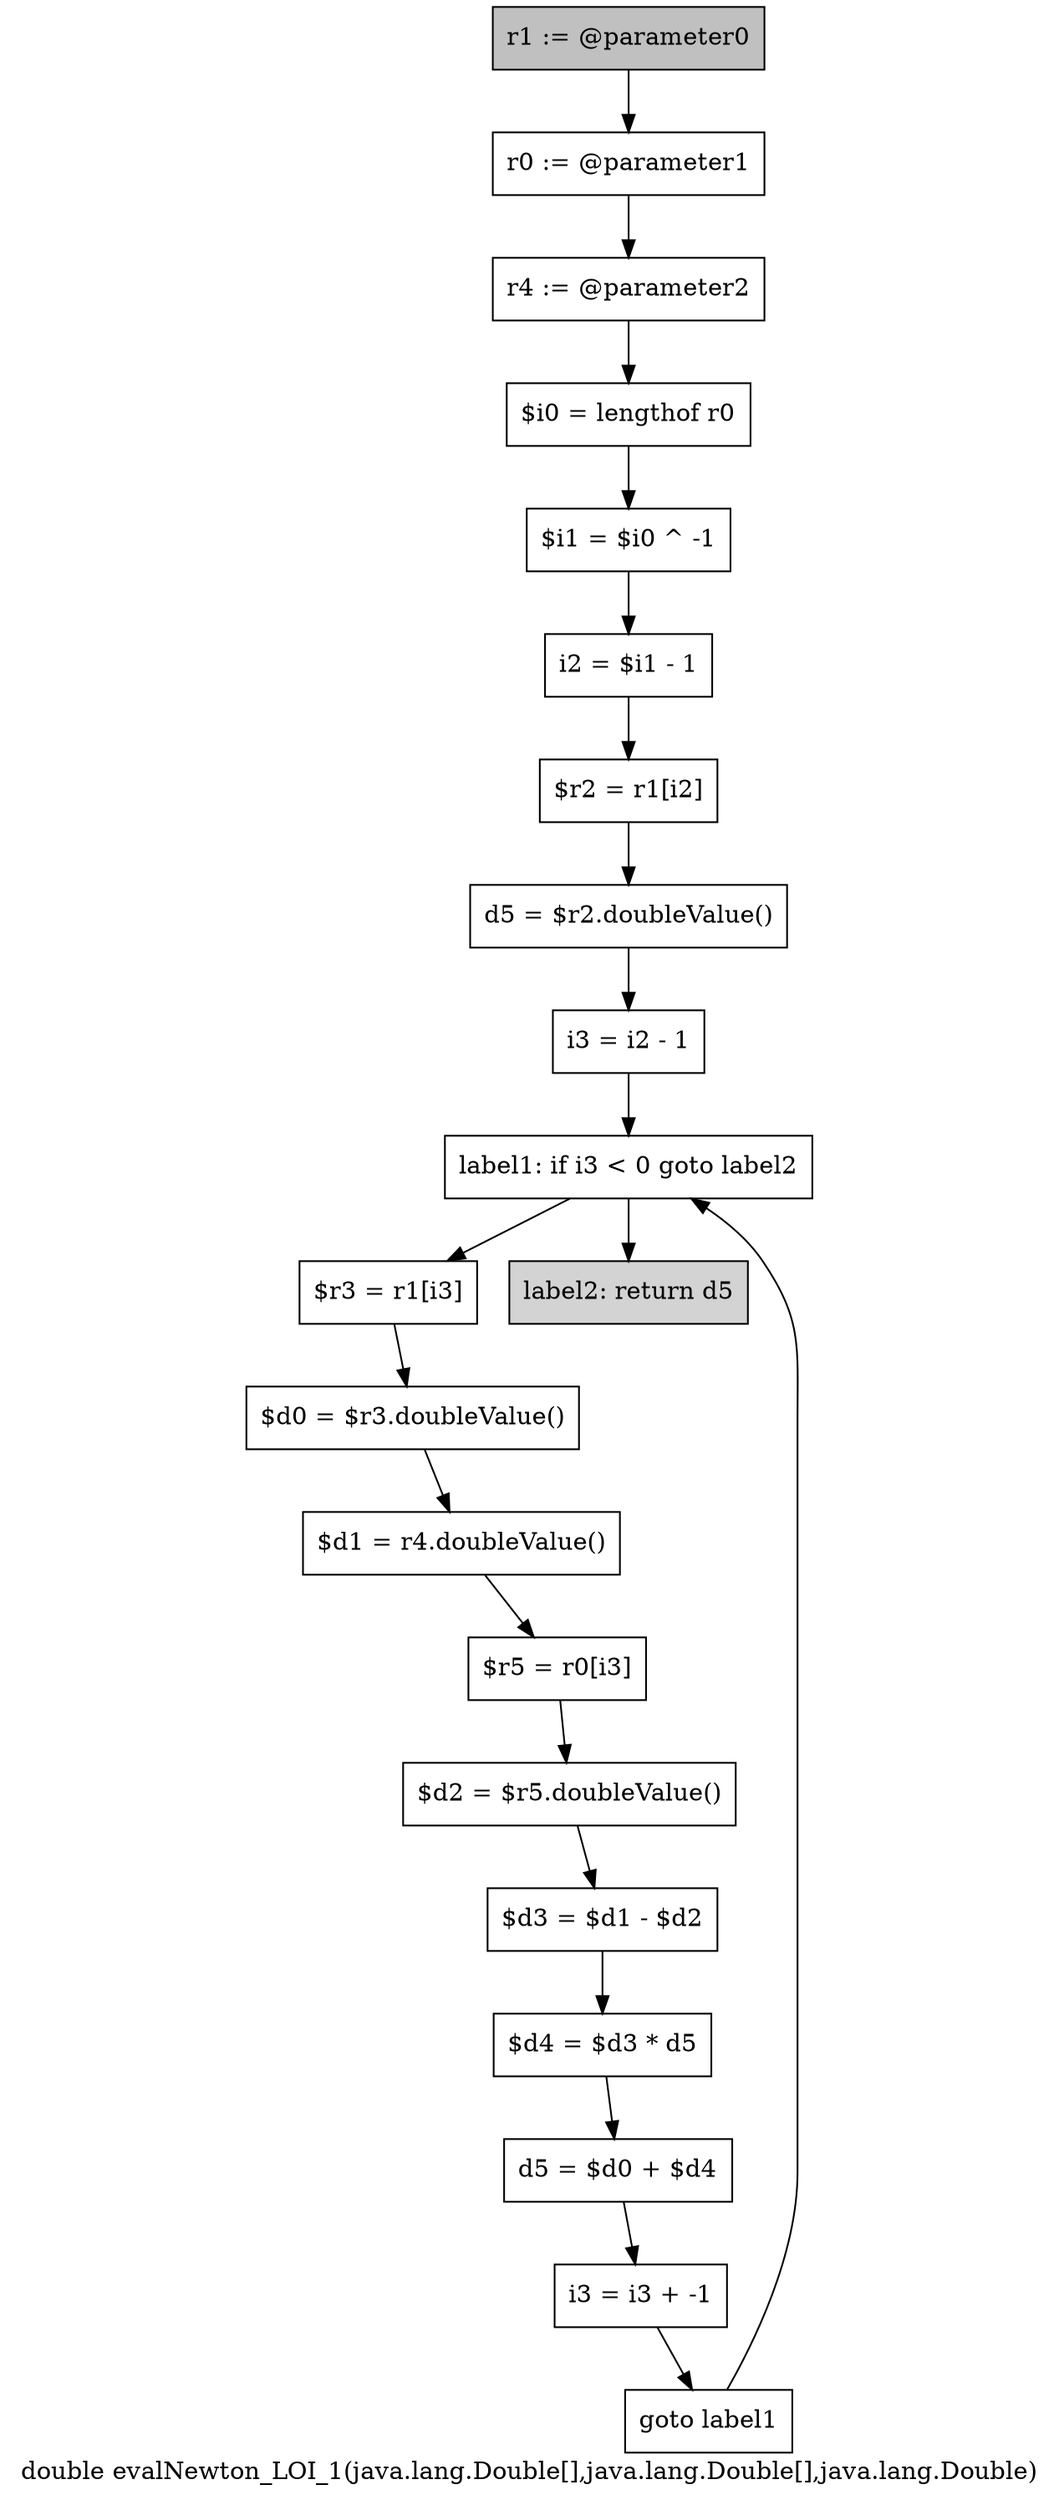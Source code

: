 digraph "double evalNewton_LOI_1(java.lang.Double[],java.lang.Double[],java.lang.Double)" {
    label="double evalNewton_LOI_1(java.lang.Double[],java.lang.Double[],java.lang.Double)";
    node [shape=box];
    "0" [style=filled,fillcolor=gray,label="r1 := @parameter0",];
    "1" [label="r0 := @parameter1",];
    "0"->"1";
    "2" [label="r4 := @parameter2",];
    "1"->"2";
    "3" [label="$i0 = lengthof r0",];
    "2"->"3";
    "4" [label="$i1 = $i0 ^ -1",];
    "3"->"4";
    "5" [label="i2 = $i1 - 1",];
    "4"->"5";
    "6" [label="$r2 = r1[i2]",];
    "5"->"6";
    "7" [label="d5 = $r2.doubleValue()",];
    "6"->"7";
    "8" [label="i3 = i2 - 1",];
    "7"->"8";
    "9" [label="label1: if i3 < 0 goto label2",];
    "8"->"9";
    "10" [label="$r3 = r1[i3]",];
    "9"->"10";
    "20" [style=filled,fillcolor=lightgray,label="label2: return d5",];
    "9"->"20";
    "11" [label="$d0 = $r3.doubleValue()",];
    "10"->"11";
    "12" [label="$d1 = r4.doubleValue()",];
    "11"->"12";
    "13" [label="$r5 = r0[i3]",];
    "12"->"13";
    "14" [label="$d2 = $r5.doubleValue()",];
    "13"->"14";
    "15" [label="$d3 = $d1 - $d2",];
    "14"->"15";
    "16" [label="$d4 = $d3 * d5",];
    "15"->"16";
    "17" [label="d5 = $d0 + $d4",];
    "16"->"17";
    "18" [label="i3 = i3 + -1",];
    "17"->"18";
    "19" [label="goto label1",];
    "18"->"19";
    "19"->"9";
}
